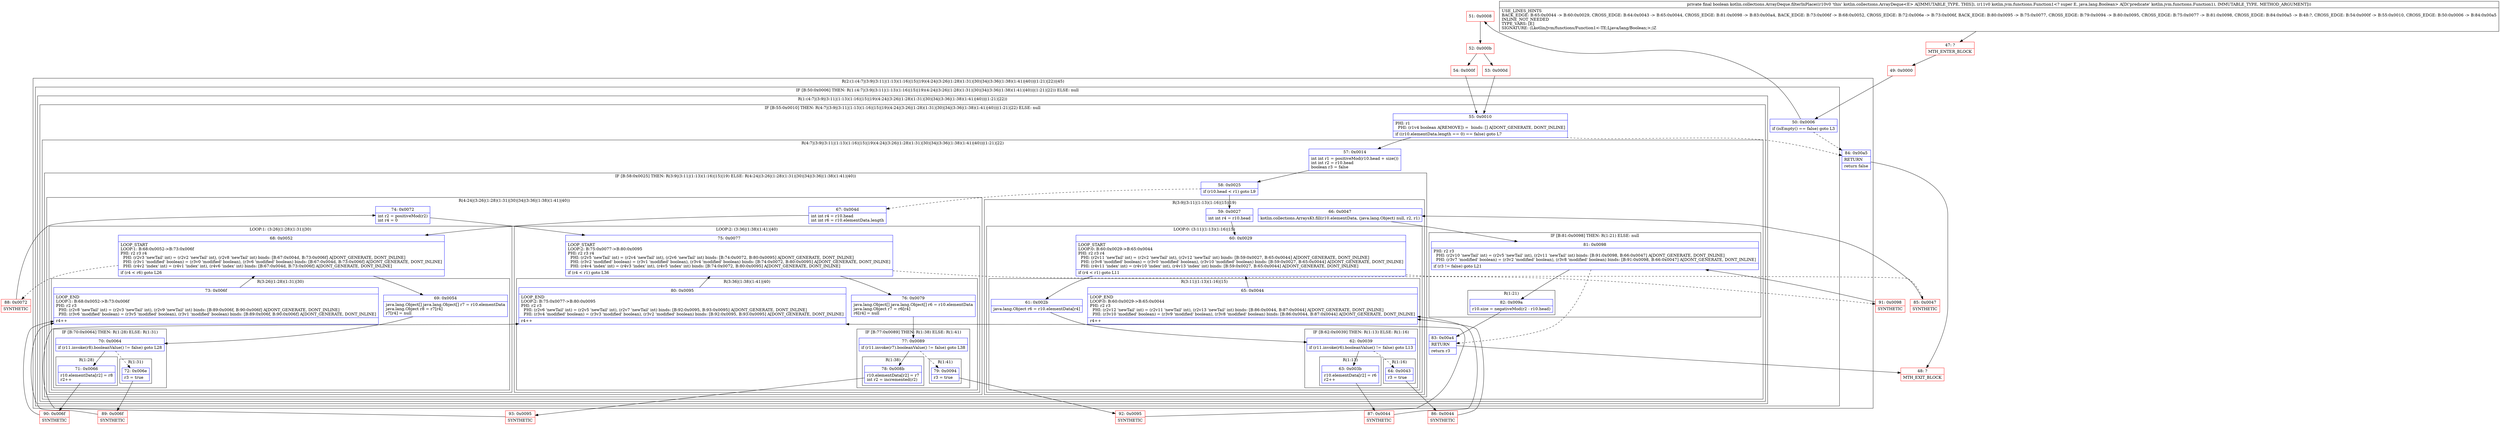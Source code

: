 digraph "CFG forkotlin.collections.ArrayDeque.filterInPlace(Lkotlin\/jvm\/functions\/Function1;)Z" {
subgraph cluster_Region_639412157 {
label = "R(2:(1:(4:7|(3:9|(3:11|(1:13)(1:16)|15)|19)(4:24|(3:26|(1:28)(1:31)|30)|34|(3:36|(1:38)(1:41)|40))|(1:21)|22))|45)";
node [shape=record,color=blue];
subgraph cluster_IfRegion_2041979038 {
label = "IF [B:50:0x0006] THEN: R(1:(4:7|(3:9|(3:11|(1:13)(1:16)|15)|19)(4:24|(3:26|(1:28)(1:31)|30)|34|(3:36|(1:38)(1:41)|40))|(1:21)|22)) ELSE: null";
node [shape=record,color=blue];
Node_50 [shape=record,label="{50\:\ 0x0006|if (isEmpty() == false) goto L3\l}"];
subgraph cluster_Region_1159726742 {
label = "R(1:(4:7|(3:9|(3:11|(1:13)(1:16)|15)|19)(4:24|(3:26|(1:28)(1:31)|30)|34|(3:36|(1:38)(1:41)|40))|(1:21)|22))";
node [shape=record,color=blue];
subgraph cluster_IfRegion_65821816 {
label = "IF [B:55:0x0010] THEN: R(4:7|(3:9|(3:11|(1:13)(1:16)|15)|19)(4:24|(3:26|(1:28)(1:31)|30)|34|(3:36|(1:38)(1:41)|40))|(1:21)|22) ELSE: null";
node [shape=record,color=blue];
Node_55 [shape=record,label="{55\:\ 0x0010|PHI: r1 \l  PHI: (r1v4 boolean A[REMOVE]) =  binds: [] A[DONT_GENERATE, DONT_INLINE]\l|if ((r10.elementData.length == 0) == false) goto L7\l}"];
subgraph cluster_Region_1714841944 {
label = "R(4:7|(3:9|(3:11|(1:13)(1:16)|15)|19)(4:24|(3:26|(1:28)(1:31)|30)|34|(3:36|(1:38)(1:41)|40))|(1:21)|22)";
node [shape=record,color=blue];
Node_57 [shape=record,label="{57\:\ 0x0014|int int r1 = positiveMod(r10.head + size())\lint int r2 = r10.head\lboolean r3 = false\l}"];
subgraph cluster_IfRegion_585987075 {
label = "IF [B:58:0x0025] THEN: R(3:9|(3:11|(1:13)(1:16)|15)|19) ELSE: R(4:24|(3:26|(1:28)(1:31)|30)|34|(3:36|(1:38)(1:41)|40))";
node [shape=record,color=blue];
Node_58 [shape=record,label="{58\:\ 0x0025|if (r10.head \< r1) goto L9\l}"];
subgraph cluster_Region_3554076 {
label = "R(3:9|(3:11|(1:13)(1:16)|15)|19)";
node [shape=record,color=blue];
Node_59 [shape=record,label="{59\:\ 0x0027|int int r4 = r10.head\l}"];
subgraph cluster_LoopRegion_909388179 {
label = "LOOP:0: (3:11|(1:13)(1:16)|15)";
node [shape=record,color=blue];
Node_60 [shape=record,label="{60\:\ 0x0029|LOOP_START\lLOOP:0: B:60:0x0029\-\>B:65:0x0044\lPHI: r2 r3 r4 \l  PHI: (r2v11 'newTail' int) = (r2v2 'newTail' int), (r2v12 'newTail' int) binds: [B:59:0x0027, B:65:0x0044] A[DONT_GENERATE, DONT_INLINE]\l  PHI: (r3v8 'modified' boolean) = (r3v0 'modified' boolean), (r3v10 'modified' boolean) binds: [B:59:0x0027, B:65:0x0044] A[DONT_GENERATE, DONT_INLINE]\l  PHI: (r4v11 'index' int) = (r4v10 'index' int), (r4v13 'index' int) binds: [B:59:0x0027, B:65:0x0044] A[DONT_GENERATE, DONT_INLINE]\l|if (r4 \< r1) goto L11\l}"];
subgraph cluster_Region_1440550528 {
label = "R(3:11|(1:13)(1:16)|15)";
node [shape=record,color=blue];
Node_61 [shape=record,label="{61\:\ 0x002b|java.lang.Object r6 = r10.elementData[r4]\l}"];
subgraph cluster_IfRegion_390097826 {
label = "IF [B:62:0x0039] THEN: R(1:13) ELSE: R(1:16)";
node [shape=record,color=blue];
Node_62 [shape=record,label="{62\:\ 0x0039|if (r11.invoke(r6).booleanValue() != false) goto L13\l}"];
subgraph cluster_Region_275341863 {
label = "R(1:13)";
node [shape=record,color=blue];
Node_63 [shape=record,label="{63\:\ 0x003b|r10.elementData[r2] = r6\lr2++\l}"];
}
subgraph cluster_Region_1091050873 {
label = "R(1:16)";
node [shape=record,color=blue];
Node_64 [shape=record,label="{64\:\ 0x0043|r3 = true\l}"];
}
}
Node_65 [shape=record,label="{65\:\ 0x0044|LOOP_END\lLOOP:0: B:60:0x0029\-\>B:65:0x0044\lPHI: r2 r3 \l  PHI: (r2v12 'newTail' int) = (r2v11 'newTail' int), (r2v13 'newTail' int) binds: [B:86:0x0044, B:87:0x0044] A[DONT_GENERATE, DONT_INLINE]\l  PHI: (r3v10 'modified' boolean) = (r3v9 'modified' boolean), (r3v8 'modified' boolean) binds: [B:86:0x0044, B:87:0x0044] A[DONT_GENERATE, DONT_INLINE]\l|r4++\l}"];
}
}
Node_66 [shape=record,label="{66\:\ 0x0047|kotlin.collections.ArraysKt.fill(r10.elementData, (java.lang.Object) null, r2, r1)\l}"];
}
subgraph cluster_Region_471586103 {
label = "R(4:24|(3:26|(1:28)(1:31)|30)|34|(3:36|(1:38)(1:41)|40))";
node [shape=record,color=blue];
Node_67 [shape=record,label="{67\:\ 0x004d|int int r4 = r10.head\lint int r6 = r10.elementData.length\l}"];
subgraph cluster_LoopRegion_2012658577 {
label = "LOOP:1: (3:26|(1:28)(1:31)|30)";
node [shape=record,color=blue];
Node_68 [shape=record,label="{68\:\ 0x0052|LOOP_START\lLOOP:1: B:68:0x0052\-\>B:73:0x006f\lPHI: r2 r3 r4 \l  PHI: (r2v3 'newTail' int) = (r2v2 'newTail' int), (r2v8 'newTail' int) binds: [B:67:0x004d, B:73:0x006f] A[DONT_GENERATE, DONT_INLINE]\l  PHI: (r3v1 'modified' boolean) = (r3v0 'modified' boolean), (r3v6 'modified' boolean) binds: [B:67:0x004d, B:73:0x006f] A[DONT_GENERATE, DONT_INLINE]\l  PHI: (r4v2 'index' int) = (r4v1 'index' int), (r4v6 'index' int) binds: [B:67:0x004d, B:73:0x006f] A[DONT_GENERATE, DONT_INLINE]\l|if (r4 \< r6) goto L26\l}"];
subgraph cluster_Region_880592906 {
label = "R(3:26|(1:28)(1:31)|30)";
node [shape=record,color=blue];
Node_69 [shape=record,label="{69\:\ 0x0054|java.lang.Object[] java.lang.Object[] r7 = r10.elementData\ljava.lang.Object r8 = r7[r4]\lr7[r4] = null\l}"];
subgraph cluster_IfRegion_120830708 {
label = "IF [B:70:0x0064] THEN: R(1:28) ELSE: R(1:31)";
node [shape=record,color=blue];
Node_70 [shape=record,label="{70\:\ 0x0064|if (r11.invoke(r8).booleanValue() != false) goto L28\l}"];
subgraph cluster_Region_984300335 {
label = "R(1:28)";
node [shape=record,color=blue];
Node_71 [shape=record,label="{71\:\ 0x0066|r10.elementData[r2] = r8\lr2++\l}"];
}
subgraph cluster_Region_439036993 {
label = "R(1:31)";
node [shape=record,color=blue];
Node_72 [shape=record,label="{72\:\ 0x006e|r3 = true\l}"];
}
}
Node_73 [shape=record,label="{73\:\ 0x006f|LOOP_END\lLOOP:1: B:68:0x0052\-\>B:73:0x006f\lPHI: r2 r3 \l  PHI: (r2v8 'newTail' int) = (r2v3 'newTail' int), (r2v9 'newTail' int) binds: [B:89:0x006f, B:90:0x006f] A[DONT_GENERATE, DONT_INLINE]\l  PHI: (r3v6 'modified' boolean) = (r3v5 'modified' boolean), (r3v1 'modified' boolean) binds: [B:89:0x006f, B:90:0x006f] A[DONT_GENERATE, DONT_INLINE]\l|r4++\l}"];
}
}
Node_74 [shape=record,label="{74\:\ 0x0072|int r2 = positiveMod(r2)\lint r4 = 0\l}"];
subgraph cluster_LoopRegion_1436544747 {
label = "LOOP:2: (3:36|(1:38)(1:41)|40)";
node [shape=record,color=blue];
Node_75 [shape=record,label="{75\:\ 0x0077|LOOP_START\lLOOP:2: B:75:0x0077\-\>B:80:0x0095\lPHI: r2 r3 r4 \l  PHI: (r2v5 'newTail' int) = (r2v4 'newTail' int), (r2v6 'newTail' int) binds: [B:74:0x0072, B:80:0x0095] A[DONT_GENERATE, DONT_INLINE]\l  PHI: (r3v2 'modified' boolean) = (r3v1 'modified' boolean), (r3v4 'modified' boolean) binds: [B:74:0x0072, B:80:0x0095] A[DONT_GENERATE, DONT_INLINE]\l  PHI: (r4v4 'index' int) = (r4v3 'index' int), (r4v5 'index' int) binds: [B:74:0x0072, B:80:0x0095] A[DONT_GENERATE, DONT_INLINE]\l|if (r4 \< r1) goto L36\l}"];
subgraph cluster_Region_891222057 {
label = "R(3:36|(1:38)(1:41)|40)";
node [shape=record,color=blue];
Node_76 [shape=record,label="{76\:\ 0x0079|java.lang.Object[] java.lang.Object[] r6 = r10.elementData\ljava.lang.Object r7 = r6[r4]\lr6[r4] = null\l}"];
subgraph cluster_IfRegion_1163639805 {
label = "IF [B:77:0x0089] THEN: R(1:38) ELSE: R(1:41)";
node [shape=record,color=blue];
Node_77 [shape=record,label="{77\:\ 0x0089|if (r11.invoke(r7).booleanValue() != false) goto L38\l}"];
subgraph cluster_Region_200548246 {
label = "R(1:38)";
node [shape=record,color=blue];
Node_78 [shape=record,label="{78\:\ 0x008b|r10.elementData[r2] = r7\lint r2 = incremented(r2)\l}"];
}
subgraph cluster_Region_2033844746 {
label = "R(1:41)";
node [shape=record,color=blue];
Node_79 [shape=record,label="{79\:\ 0x0094|r3 = true\l}"];
}
}
Node_80 [shape=record,label="{80\:\ 0x0095|LOOP_END\lLOOP:2: B:75:0x0077\-\>B:80:0x0095\lPHI: r2 r3 \l  PHI: (r2v6 'newTail' int) = (r2v5 'newTail' int), (r2v7 'newTail' int) binds: [B:92:0x0095, B:93:0x0095] A[DONT_GENERATE, DONT_INLINE]\l  PHI: (r3v4 'modified' boolean) = (r3v3 'modified' boolean), (r3v2 'modified' boolean) binds: [B:92:0x0095, B:93:0x0095] A[DONT_GENERATE, DONT_INLINE]\l|r4++\l}"];
}
}
}
}
subgraph cluster_IfRegion_1593169943 {
label = "IF [B:81:0x0098] THEN: R(1:21) ELSE: null";
node [shape=record,color=blue];
Node_81 [shape=record,label="{81\:\ 0x0098|PHI: r2 r3 \l  PHI: (r2v10 'newTail' int) = (r2v5 'newTail' int), (r2v11 'newTail' int) binds: [B:91:0x0098, B:66:0x0047] A[DONT_GENERATE, DONT_INLINE]\l  PHI: (r3v7 'modified' boolean) = (r3v2 'modified' boolean), (r3v8 'modified' boolean) binds: [B:91:0x0098, B:66:0x0047] A[DONT_GENERATE, DONT_INLINE]\l|if (r3 != false) goto L21\l}"];
subgraph cluster_Region_1377419120 {
label = "R(1:21)";
node [shape=record,color=blue];
Node_82 [shape=record,label="{82\:\ 0x009a|r10.size = negativeMod(r2 \- r10.head)\l}"];
}
}
Node_83 [shape=record,label="{83\:\ 0x00a4|RETURN\l|return r3\l}"];
}
}
}
}
Node_84 [shape=record,label="{84\:\ 0x00a5|RETURN\l|return false\l}"];
}
Node_47 [shape=record,color=red,label="{47\:\ ?|MTH_ENTER_BLOCK\l}"];
Node_49 [shape=record,color=red,label="{49\:\ 0x0000}"];
Node_51 [shape=record,color=red,label="{51\:\ 0x0008}"];
Node_52 [shape=record,color=red,label="{52\:\ 0x000b}"];
Node_53 [shape=record,color=red,label="{53\:\ 0x000d}"];
Node_87 [shape=record,color=red,label="{87\:\ 0x0044|SYNTHETIC\l}"];
Node_86 [shape=record,color=red,label="{86\:\ 0x0044|SYNTHETIC\l}"];
Node_85 [shape=record,color=red,label="{85\:\ 0x0047|SYNTHETIC\l}"];
Node_48 [shape=record,color=red,label="{48\:\ ?|MTH_EXIT_BLOCK\l}"];
Node_90 [shape=record,color=red,label="{90\:\ 0x006f|SYNTHETIC\l}"];
Node_89 [shape=record,color=red,label="{89\:\ 0x006f|SYNTHETIC\l}"];
Node_88 [shape=record,color=red,label="{88\:\ 0x0072|SYNTHETIC\l}"];
Node_93 [shape=record,color=red,label="{93\:\ 0x0095|SYNTHETIC\l}"];
Node_92 [shape=record,color=red,label="{92\:\ 0x0095|SYNTHETIC\l}"];
Node_91 [shape=record,color=red,label="{91\:\ 0x0098|SYNTHETIC\l}"];
Node_54 [shape=record,color=red,label="{54\:\ 0x000f}"];
MethodNode[shape=record,label="{private final boolean kotlin.collections.ArrayDeque.filterInPlace((r10v0 'this' kotlin.collections.ArrayDeque\<E\> A[IMMUTABLE_TYPE, THIS]), (r11v0 kotlin.jvm.functions.Function1\<? super E, java.lang.Boolean\> A[D('predicate' kotlin.jvm.functions.Function1), IMMUTABLE_TYPE, METHOD_ARGUMENT]))  | USE_LINES_HINTS\lBACK_EDGE: B:65:0x0044 \-\> B:60:0x0029, CROSS_EDGE: B:64:0x0043 \-\> B:65:0x0044, CROSS_EDGE: B:81:0x0098 \-\> B:83:0x00a4, BACK_EDGE: B:73:0x006f \-\> B:68:0x0052, CROSS_EDGE: B:72:0x006e \-\> B:73:0x006f, BACK_EDGE: B:80:0x0095 \-\> B:75:0x0077, CROSS_EDGE: B:79:0x0094 \-\> B:80:0x0095, CROSS_EDGE: B:75:0x0077 \-\> B:81:0x0098, CROSS_EDGE: B:84:0x00a5 \-\> B:48:?, CROSS_EDGE: B:54:0x000f \-\> B:55:0x0010, CROSS_EDGE: B:50:0x0006 \-\> B:84:0x00a5\lINLINE_NOT_NEEDED\lTYPE_VARS: [E]\lSIGNATURE: (Lkotlin\/jvm\/functions\/Function1\<\-TE;Ljava\/lang\/Boolean;\>;)Z\l}"];
MethodNode -> Node_47;Node_50 -> Node_51;
Node_50 -> Node_84[style=dashed];
Node_55 -> Node_57;
Node_55 -> Node_84[style=dashed];
Node_57 -> Node_58;
Node_58 -> Node_59;
Node_58 -> Node_67[style=dashed];
Node_59 -> Node_60;
Node_60 -> Node_61;
Node_60 -> Node_85[style=dashed];
Node_61 -> Node_62;
Node_62 -> Node_63;
Node_62 -> Node_64[style=dashed];
Node_63 -> Node_87;
Node_64 -> Node_86;
Node_65 -> Node_60;
Node_66 -> Node_81;
Node_67 -> Node_68;
Node_68 -> Node_69;
Node_68 -> Node_88[style=dashed];
Node_69 -> Node_70;
Node_70 -> Node_71;
Node_70 -> Node_72[style=dashed];
Node_71 -> Node_90;
Node_72 -> Node_89;
Node_73 -> Node_68;
Node_74 -> Node_75;
Node_75 -> Node_76;
Node_75 -> Node_91[style=dashed];
Node_76 -> Node_77;
Node_77 -> Node_78;
Node_77 -> Node_79[style=dashed];
Node_78 -> Node_93;
Node_79 -> Node_92;
Node_80 -> Node_75;
Node_81 -> Node_82;
Node_81 -> Node_83[style=dashed];
Node_82 -> Node_83;
Node_83 -> Node_48;
Node_84 -> Node_48;
Node_47 -> Node_49;
Node_49 -> Node_50;
Node_51 -> Node_52;
Node_52 -> Node_53;
Node_52 -> Node_54;
Node_53 -> Node_55;
Node_87 -> Node_65;
Node_86 -> Node_65;
Node_85 -> Node_66;
Node_90 -> Node_73;
Node_89 -> Node_73;
Node_88 -> Node_74;
Node_93 -> Node_80;
Node_92 -> Node_80;
Node_91 -> Node_81;
Node_54 -> Node_55;
}

